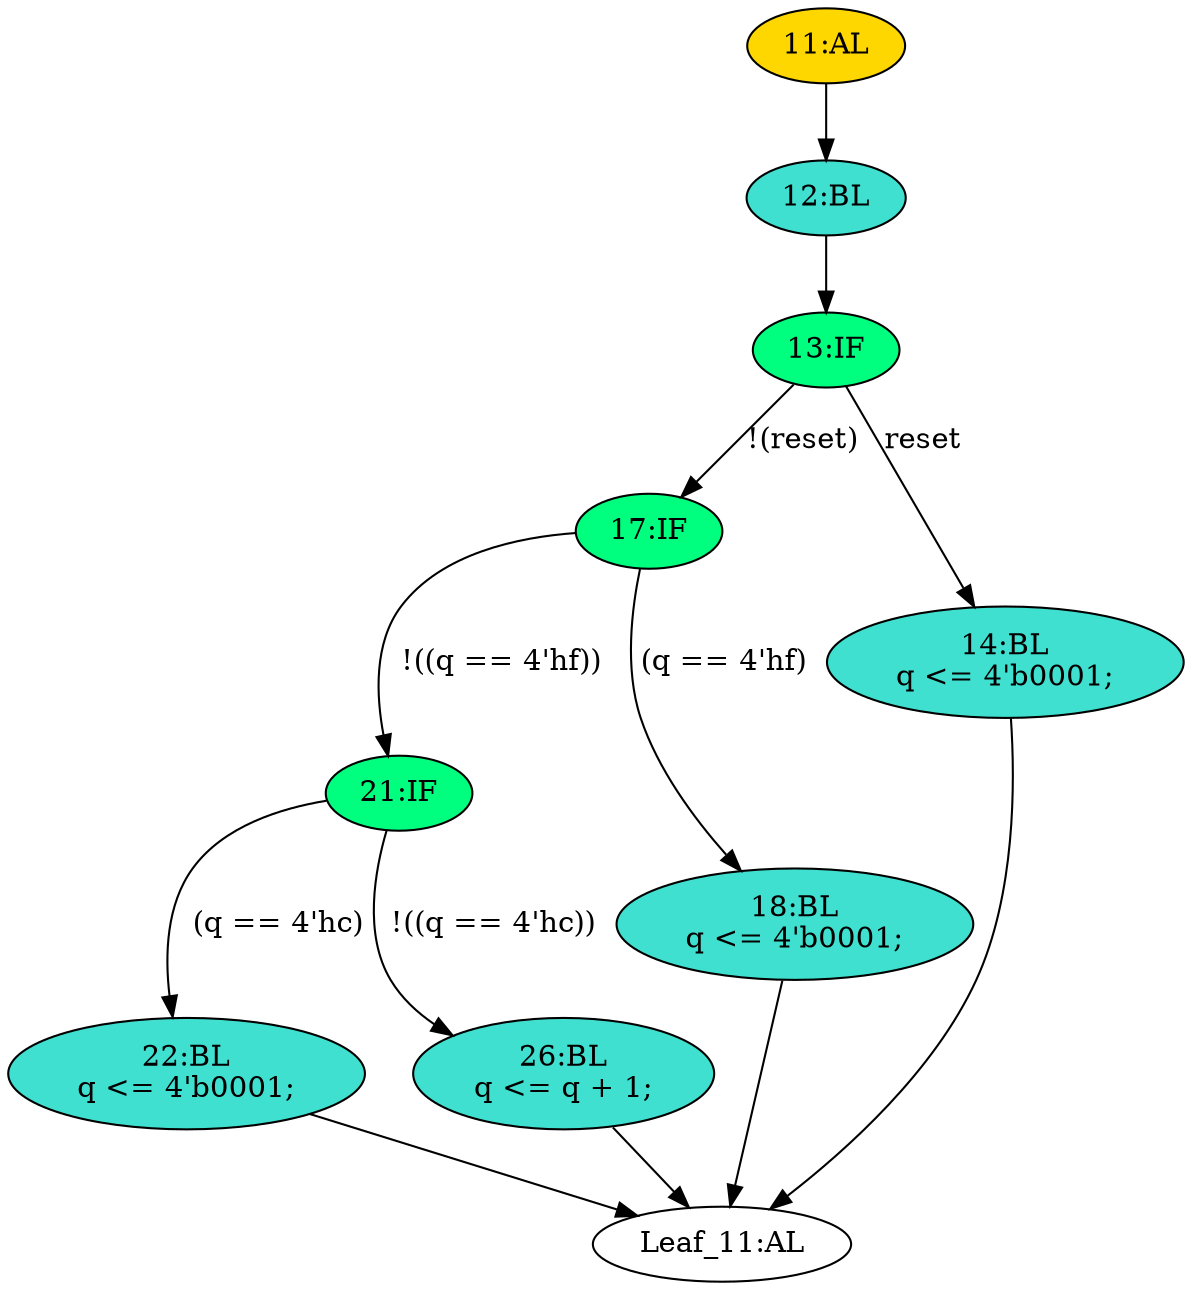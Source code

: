 strict digraph "" {
	node [label="\N"];
	"17:IF"	[ast="<pyverilog.vparser.ast.IfStatement object at 0x7f931b574ad0>",
		fillcolor=springgreen,
		label="17:IF",
		statements="[]",
		style=filled,
		typ=IfStatement];
	"21:IF"	[ast="<pyverilog.vparser.ast.IfStatement object at 0x7f931b574c10>",
		fillcolor=springgreen,
		label="21:IF",
		statements="[]",
		style=filled,
		typ=IfStatement];
	"17:IF" -> "21:IF"	[cond="['q']",
		label="!((q == 4'hf))",
		lineno=17];
	"18:BL"	[ast="<pyverilog.vparser.ast.Block object at 0x7f931b0b8150>",
		fillcolor=turquoise,
		label="18:BL
q <= 4'b0001;",
		statements="[<pyverilog.vparser.ast.NonblockingSubstitution object at 0x7f931b0b8190>]",
		style=filled,
		typ=Block];
	"17:IF" -> "18:BL"	[cond="['q']",
		label="(q == 4'hf)",
		lineno=17];
	"14:BL"	[ast="<pyverilog.vparser.ast.Block object at 0x7f931bc5eed0>",
		fillcolor=turquoise,
		label="14:BL
q <= 4'b0001;",
		statements="[<pyverilog.vparser.ast.NonblockingSubstitution object at 0x7f931993b2d0>]",
		style=filled,
		typ=Block];
	"Leaf_11:AL"	[def_var="['q']",
		label="Leaf_11:AL"];
	"14:BL" -> "Leaf_11:AL"	[cond="[]",
		lineno=None];
	"13:IF"	[ast="<pyverilog.vparser.ast.IfStatement object at 0x7f931b0b8490>",
		fillcolor=springgreen,
		label="13:IF",
		statements="[]",
		style=filled,
		typ=IfStatement];
	"13:IF" -> "17:IF"	[cond="['reset']",
		label="!(reset)",
		lineno=13];
	"13:IF" -> "14:BL"	[cond="['reset']",
		label=reset,
		lineno=13];
	"22:BL"	[ast="<pyverilog.vparser.ast.Block object at 0x7f931b574ed0>",
		fillcolor=turquoise,
		label="22:BL
q <= 4'b0001;",
		statements="[<pyverilog.vparser.ast.NonblockingSubstitution object at 0x7f931b574f10>]",
		style=filled,
		typ=Block];
	"22:BL" -> "Leaf_11:AL"	[cond="[]",
		lineno=None];
	"26:BL"	[ast="<pyverilog.vparser.ast.Block object at 0x7f931b574c50>",
		fillcolor=turquoise,
		label="26:BL
q <= q + 1;",
		statements="[<pyverilog.vparser.ast.NonblockingSubstitution object at 0x7f931b574c90>]",
		style=filled,
		typ=Block];
	"26:BL" -> "Leaf_11:AL"	[cond="[]",
		lineno=None];
	"21:IF" -> "22:BL"	[cond="['q']",
		label="(q == 4'hc)",
		lineno=21];
	"21:IF" -> "26:BL"	[cond="['q']",
		label="!((q == 4'hc))",
		lineno=21];
	"18:BL" -> "Leaf_11:AL"	[cond="[]",
		lineno=None];
	"12:BL"	[ast="<pyverilog.vparser.ast.Block object at 0x7f931b0b8450>",
		fillcolor=turquoise,
		label="12:BL",
		statements="[]",
		style=filled,
		typ=Block];
	"12:BL" -> "13:IF"	[cond="[]",
		lineno=None];
	"11:AL"	[ast="<pyverilog.vparser.ast.Always object at 0x7f931b0b82d0>",
		clk_sens=True,
		fillcolor=gold,
		label="11:AL",
		sens="['clk', 'reset']",
		statements="[]",
		style=filled,
		typ=Always,
		use_var="['reset', 'q']"];
	"11:AL" -> "12:BL"	[cond="[]",
		lineno=None];
}
